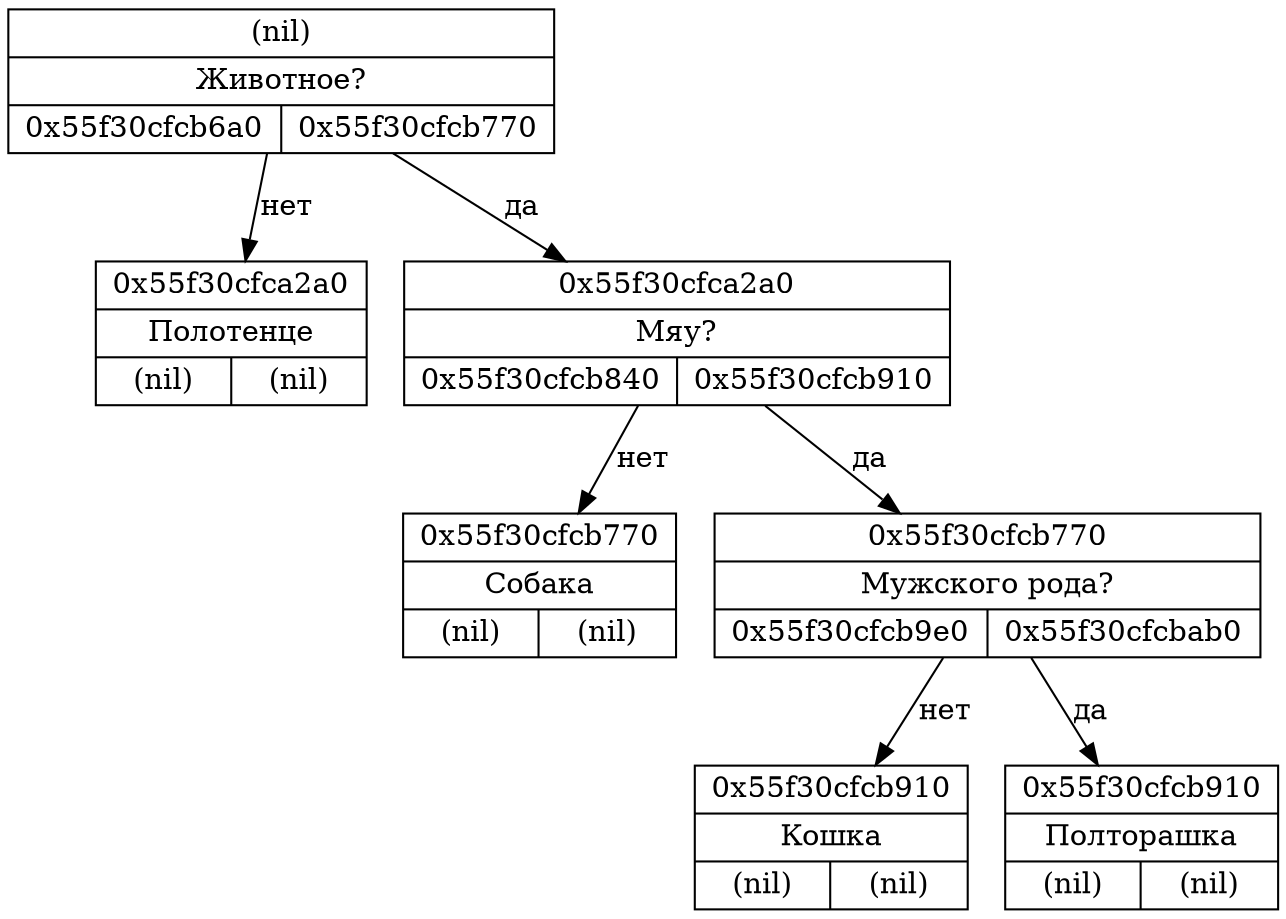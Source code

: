 digraph G{
rankdir=HR;
node0x55f30cfca2a0 [shape=record, label = "{(nil) | {Животное?} | {0x55f30cfcb6a0 | 0x55f30cfcb770}}", rang = 0]
node0x55f30cfcb6a0 [shape=record, label = "{0x55f30cfca2a0 | {Полотенце} | {(nil) | (nil)}}", rang = 1]
node0x55f30cfcb770 [shape=record, label = "{0x55f30cfca2a0 | {Мяу?} | {0x55f30cfcb840 | 0x55f30cfcb910}}", rang = 1]
node0x55f30cfcb840 [shape=record, label = "{0x55f30cfcb770 | {Собака} | {(nil) | (nil)}}", rang = 2]
node0x55f30cfcb910 [shape=record, label = "{0x55f30cfcb770 | {Мужского рода?} | {0x55f30cfcb9e0 | 0x55f30cfcbab0}}", rang = 2]
node0x55f30cfcb9e0 [shape=record, label = "{0x55f30cfcb910 | {Кошка} | {(nil) | (nil)}}", rang = 3]
node0x55f30cfcbab0 [shape=record, label = "{0x55f30cfcb910 | {Полторашка} | {(nil) | (nil)}}", rang = 3]
node0x55f30cfca2a0 -> node0x55f30cfcb6a0 [label = "нет"]
node0x55f30cfca2a0 -> node0x55f30cfcb770 [label = "да"]
node0x55f30cfcb770 -> node0x55f30cfcb840 [label = "нет"]
node0x55f30cfcb770 -> node0x55f30cfcb910 [label = "да"]
node0x55f30cfcb910 -> node0x55f30cfcb9e0 [label = "нет"]
node0x55f30cfcb910 -> node0x55f30cfcbab0 [label = "да"]
}